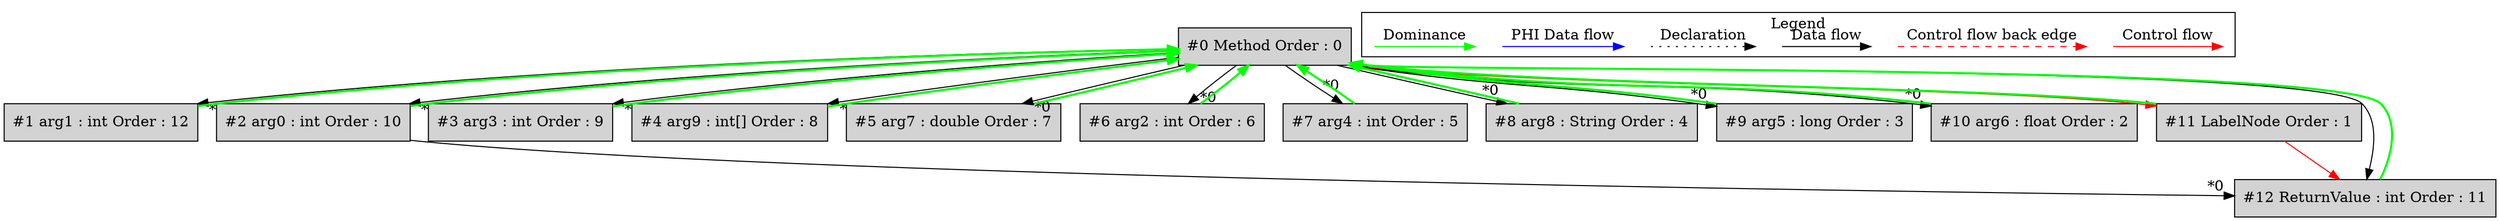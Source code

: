 digraph debugoutput {
 node0[label="#0 Method Order : 0",shape=box, fillcolor=lightgrey, style=filled];
 node1[label="#1 arg1 : int Order : 12",shape=box, fillcolor=lightgrey, style=filled];
 node1 -> node0[dir="forward" color="green" penwidth="2"];
 node0 -> node1[headlabel="*0", labeldistance=2];
 node2[label="#2 arg0 : int Order : 10",shape=box, fillcolor=lightgrey, style=filled];
 node2 -> node0[dir="forward" color="green" penwidth="2"];
 node0 -> node2[headlabel="*0", labeldistance=2];
 node3[label="#3 arg3 : int Order : 9",shape=box, fillcolor=lightgrey, style=filled];
 node3 -> node0[dir="forward" color="green" penwidth="2"];
 node0 -> node3[headlabel="*0", labeldistance=2];
 node4[label="#4 arg9 : int[] Order : 8",shape=box, fillcolor=lightgrey, style=filled];
 node4 -> node0[dir="forward" color="green" penwidth="2"];
 node0 -> node4[headlabel="*0", labeldistance=2];
 node5[label="#5 arg7 : double Order : 7",shape=box, fillcolor=lightgrey, style=filled];
 node5 -> node0[dir="forward" color="green" penwidth="2"];
 node0 -> node5[headlabel="*0", labeldistance=2];
 node6[label="#6 arg2 : int Order : 6",shape=box, fillcolor=lightgrey, style=filled];
 node6 -> node0[dir="forward" color="green" penwidth="2"];
 node0 -> node6[headlabel="*0", labeldistance=2];
 node7[label="#7 arg4 : int Order : 5",shape=box, fillcolor=lightgrey, style=filled];
 node7 -> node0[dir="forward" color="green" penwidth="2"];
 node0 -> node7[headlabel="*0", labeldistance=2];
 node8[label="#8 arg8 : String Order : 4",shape=box, fillcolor=lightgrey, style=filled];
 node8 -> node0[dir="forward" color="green" penwidth="2"];
 node0 -> node8[headlabel="*0", labeldistance=2];
 node9[label="#9 arg5 : long Order : 3",shape=box, fillcolor=lightgrey, style=filled];
 node9 -> node0[dir="forward" color="green" penwidth="2"];
 node0 -> node9[headlabel="*0", labeldistance=2];
 node10[label="#10 arg6 : float Order : 2",shape=box, fillcolor=lightgrey, style=filled];
 node10 -> node0[dir="forward" color="green" penwidth="2"];
 node0 -> node10[headlabel="*0", labeldistance=2];
 node11[label="#11 LabelNode Order : 1",shape=box, fillcolor=lightgrey, style=filled];
 node11 -> node0[dir="forward" color="green" penwidth="2"];
 node0 -> node11[labeldistance=2, color=red, fontcolor=red];
 node12[label="#12 ReturnValue : int Order : 11",shape=box, fillcolor=lightgrey, style=filled];
 node12 -> node0[dir="forward" color="green" penwidth="2"];
 node2 -> node12[headlabel="*0", labeldistance=2];
 node11 -> node12[labeldistance=2, color=red, fontcolor=red];
 node0 -> node12;
 subgraph cluster_000 {
  label = "Legend";
  node [shape=point]
  {
   rank=same;
   c0 [style = invis];
   c1 [style = invis];
   c2 [style = invis];
   c3 [style = invis];
   d0 [style = invis];
   d1 [style = invis];
   d2 [style = invis];
   d3 [style = invis];
   d4 [style = invis];
   d5 [style = invis];
   d6 [style = invis];
   d7 [style = invis];
  }
  c0 -> c1 [label="Control flow", style=solid, color=red]
  c2 -> c3 [label="Control flow back edge", style=dashed, color=red]
  d0 -> d1 [label="Data flow"]
  d2 -> d3 [label="Declaration", style=dotted]
  d4 -> d5 [label="PHI Data flow", color=blue]
  d6 -> d7 [label="Dominance", color=green]
 }

}
